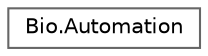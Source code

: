 digraph "Graphical Class Hierarchy"
{
 // LATEX_PDF_SIZE
  bgcolor="transparent";
  edge [fontname=Helvetica,fontsize=10,labelfontname=Helvetica,labelfontsize=10];
  node [fontname=Helvetica,fontsize=10,shape=box,height=0.2,width=0.4];
  rankdir="LR";
  Node0 [label="Bio.Automation",height=0.2,width=0.4,color="grey40", fillcolor="white", style="filled",URL="$class_bio_1_1_automation.html",tooltip=" "];
}
